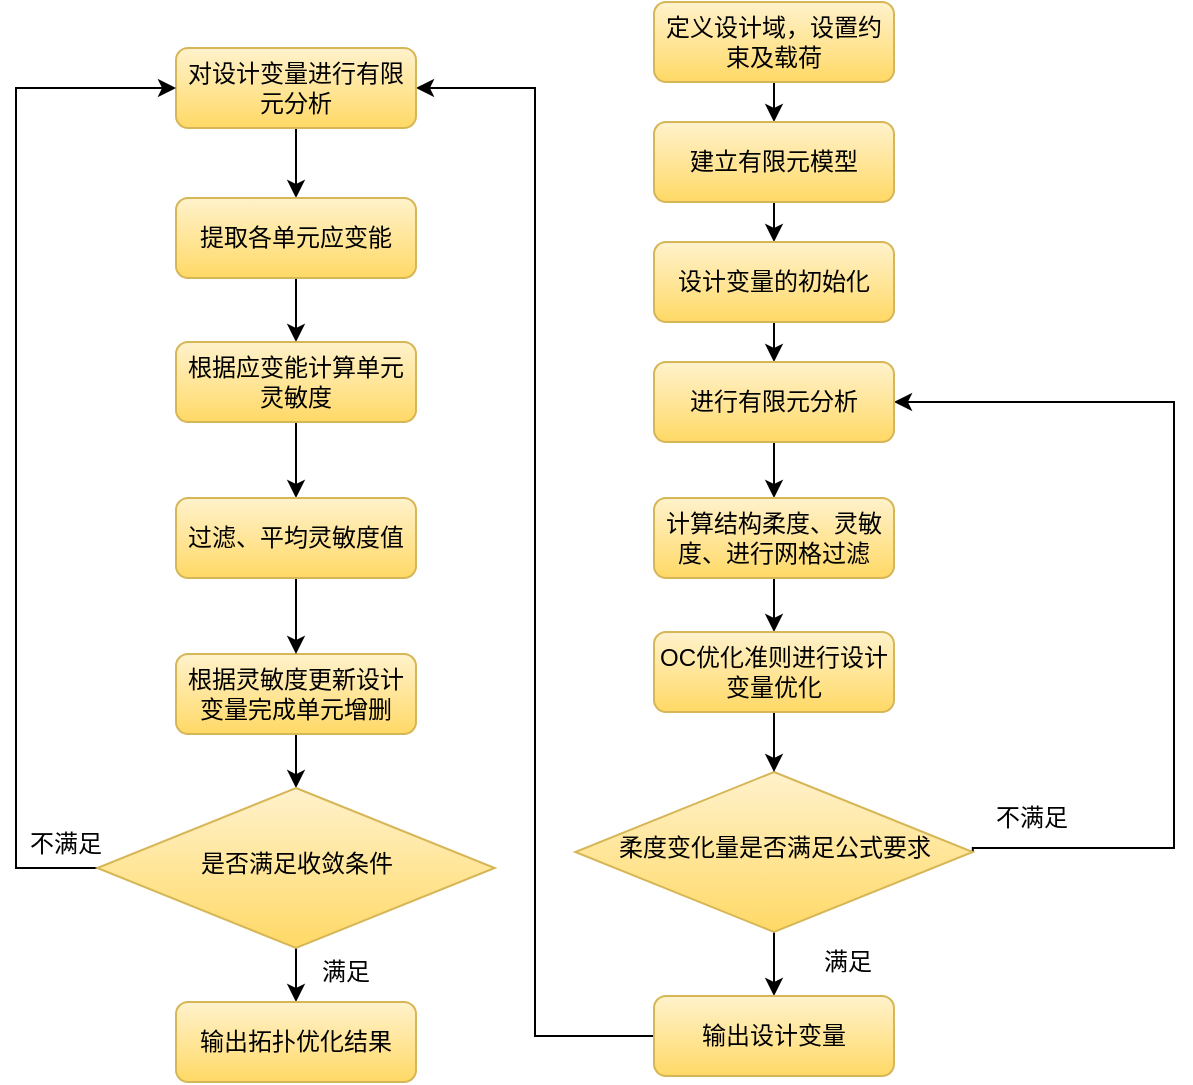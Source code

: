 <mxfile version="20.8.23" type="github">
  <diagram id="C5RBs43oDa-KdzZeNtuy" name="Page-1">
    <mxGraphModel dx="1434" dy="764" grid="0" gridSize="10" guides="1" tooltips="1" connect="1" arrows="1" fold="1" page="1" pageScale="1" pageWidth="827" pageHeight="1169" math="0" shadow="0">
      <root>
        <mxCell id="WIyWlLk6GJQsqaUBKTNV-0" />
        <mxCell id="WIyWlLk6GJQsqaUBKTNV-1" parent="WIyWlLk6GJQsqaUBKTNV-0" />
        <mxCell id="vmh0bnFjDrF1hgYEoPJp-18" style="edgeStyle=orthogonalEdgeStyle;rounded=0;orthogonalLoop=1;jettySize=auto;html=1;exitX=0.5;exitY=1;exitDx=0;exitDy=0;entryX=0.5;entryY=0;entryDx=0;entryDy=0;" edge="1" parent="WIyWlLk6GJQsqaUBKTNV-1" source="vmh0bnFjDrF1hgYEoPJp-19" target="vmh0bnFjDrF1hgYEoPJp-25">
          <mxGeometry relative="1" as="geometry" />
        </mxCell>
        <mxCell id="vmh0bnFjDrF1hgYEoPJp-19" value="定义设计域，设置约束及载荷" style="rounded=1;whiteSpace=wrap;html=1;fontSize=12;glass=0;strokeWidth=1;shadow=0;fillColor=#fff2cc;strokeColor=#d6b656;gradientColor=#ffd966;" vertex="1" parent="WIyWlLk6GJQsqaUBKTNV-1">
          <mxGeometry x="352" y="28" width="120" height="40" as="geometry" />
        </mxCell>
        <mxCell id="vmh0bnFjDrF1hgYEoPJp-20" style="edgeStyle=orthogonalEdgeStyle;rounded=0;orthogonalLoop=1;jettySize=auto;html=1;entryX=1;entryY=0.5;entryDx=0;entryDy=0;exitX=1;exitY=0.5;exitDx=0;exitDy=0;" edge="1" parent="WIyWlLk6GJQsqaUBKTNV-1" source="vmh0bnFjDrF1hgYEoPJp-22" target="vmh0bnFjDrF1hgYEoPJp-29">
          <mxGeometry relative="1" as="geometry">
            <Array as="points">
              <mxPoint x="612" y="451" />
              <mxPoint x="612" y="228" />
            </Array>
          </mxGeometry>
        </mxCell>
        <mxCell id="vmh0bnFjDrF1hgYEoPJp-21" style="edgeStyle=orthogonalEdgeStyle;rounded=0;orthogonalLoop=1;jettySize=auto;html=1;exitX=0.5;exitY=1;exitDx=0;exitDy=0;entryX=0.5;entryY=0;entryDx=0;entryDy=0;" edge="1" parent="WIyWlLk6GJQsqaUBKTNV-1" source="vmh0bnFjDrF1hgYEoPJp-22" target="vmh0bnFjDrF1hgYEoPJp-23">
          <mxGeometry relative="1" as="geometry" />
        </mxCell>
        <mxCell id="vmh0bnFjDrF1hgYEoPJp-22" value="柔度变化量是否满足公式要求" style="rhombus;whiteSpace=wrap;html=1;shadow=0;fontFamily=Helvetica;fontSize=12;align=center;strokeWidth=1;spacing=6;spacingTop=-4;fillColor=#fff2cc;gradientColor=#ffd966;strokeColor=#d6b656;" vertex="1" parent="WIyWlLk6GJQsqaUBKTNV-1">
          <mxGeometry x="312.63" y="413" width="198.75" height="80" as="geometry" />
        </mxCell>
        <mxCell id="vmh0bnFjDrF1hgYEoPJp-39" style="edgeStyle=orthogonalEdgeStyle;rounded=0;orthogonalLoop=1;jettySize=auto;html=1;entryX=1;entryY=0.5;entryDx=0;entryDy=0;" edge="1" parent="WIyWlLk6GJQsqaUBKTNV-1" source="vmh0bnFjDrF1hgYEoPJp-23" target="vmh0bnFjDrF1hgYEoPJp-38">
          <mxGeometry relative="1" as="geometry" />
        </mxCell>
        <mxCell id="vmh0bnFjDrF1hgYEoPJp-23" value="输出设计变量" style="rounded=1;whiteSpace=wrap;html=1;fontSize=12;glass=0;strokeWidth=1;shadow=0;fillColor=#fff2cc;gradientColor=#ffd966;strokeColor=#d6b656;" vertex="1" parent="WIyWlLk6GJQsqaUBKTNV-1">
          <mxGeometry x="352" y="525" width="120" height="40" as="geometry" />
        </mxCell>
        <mxCell id="vmh0bnFjDrF1hgYEoPJp-24" style="edgeStyle=orthogonalEdgeStyle;rounded=0;orthogonalLoop=1;jettySize=auto;html=1;exitX=0.5;exitY=1;exitDx=0;exitDy=0;entryX=0.5;entryY=0;entryDx=0;entryDy=0;" edge="1" parent="WIyWlLk6GJQsqaUBKTNV-1" source="vmh0bnFjDrF1hgYEoPJp-25" target="vmh0bnFjDrF1hgYEoPJp-27">
          <mxGeometry relative="1" as="geometry" />
        </mxCell>
        <mxCell id="vmh0bnFjDrF1hgYEoPJp-25" value="建立有限元模型" style="rounded=1;whiteSpace=wrap;html=1;fontSize=12;glass=0;strokeWidth=1;shadow=0;fillColor=#fff2cc;gradientColor=#ffd966;strokeColor=#d6b656;" vertex="1" parent="WIyWlLk6GJQsqaUBKTNV-1">
          <mxGeometry x="352" y="88" width="120" height="40" as="geometry" />
        </mxCell>
        <mxCell id="vmh0bnFjDrF1hgYEoPJp-26" style="edgeStyle=orthogonalEdgeStyle;rounded=0;orthogonalLoop=1;jettySize=auto;html=1;exitX=0.5;exitY=1;exitDx=0;exitDy=0;entryX=0.5;entryY=0;entryDx=0;entryDy=0;" edge="1" parent="WIyWlLk6GJQsqaUBKTNV-1" source="vmh0bnFjDrF1hgYEoPJp-27" target="vmh0bnFjDrF1hgYEoPJp-29">
          <mxGeometry relative="1" as="geometry" />
        </mxCell>
        <mxCell id="vmh0bnFjDrF1hgYEoPJp-27" value="设计变量的初始化" style="rounded=1;whiteSpace=wrap;html=1;fontSize=12;glass=0;strokeWidth=1;shadow=0;fillColor=#fff2cc;gradientColor=#ffd966;strokeColor=#d6b656;" vertex="1" parent="WIyWlLk6GJQsqaUBKTNV-1">
          <mxGeometry x="352" y="148" width="120" height="40" as="geometry" />
        </mxCell>
        <mxCell id="vmh0bnFjDrF1hgYEoPJp-28" style="edgeStyle=orthogonalEdgeStyle;rounded=0;orthogonalLoop=1;jettySize=auto;html=1;exitX=0.5;exitY=1;exitDx=0;exitDy=0;" edge="1" parent="WIyWlLk6GJQsqaUBKTNV-1" source="vmh0bnFjDrF1hgYEoPJp-29" target="vmh0bnFjDrF1hgYEoPJp-31">
          <mxGeometry relative="1" as="geometry" />
        </mxCell>
        <mxCell id="vmh0bnFjDrF1hgYEoPJp-29" value="进行有限元分析" style="rounded=1;whiteSpace=wrap;html=1;fontSize=12;glass=0;strokeWidth=1;shadow=0;fillColor=#fff2cc;gradientColor=#ffd966;strokeColor=#d6b656;" vertex="1" parent="WIyWlLk6GJQsqaUBKTNV-1">
          <mxGeometry x="352" y="208" width="120" height="40" as="geometry" />
        </mxCell>
        <mxCell id="vmh0bnFjDrF1hgYEoPJp-30" style="edgeStyle=orthogonalEdgeStyle;rounded=0;orthogonalLoop=1;jettySize=auto;html=1;exitX=0.5;exitY=1;exitDx=0;exitDy=0;" edge="1" parent="WIyWlLk6GJQsqaUBKTNV-1" source="vmh0bnFjDrF1hgYEoPJp-31">
          <mxGeometry relative="1" as="geometry">
            <mxPoint x="412" y="343" as="targetPoint" />
          </mxGeometry>
        </mxCell>
        <mxCell id="vmh0bnFjDrF1hgYEoPJp-31" value="计算结构柔度、灵敏度、进行网格过滤" style="rounded=1;whiteSpace=wrap;html=1;fontSize=12;glass=0;strokeWidth=1;shadow=0;fillColor=#fff2cc;gradientColor=#ffd966;strokeColor=#d6b656;" vertex="1" parent="WIyWlLk6GJQsqaUBKTNV-1">
          <mxGeometry x="352" y="276" width="120" height="40" as="geometry" />
        </mxCell>
        <mxCell id="vmh0bnFjDrF1hgYEoPJp-32" style="edgeStyle=orthogonalEdgeStyle;rounded=0;orthogonalLoop=1;jettySize=auto;html=1;exitX=0.5;exitY=1;exitDx=0;exitDy=0;entryX=0.5;entryY=0;entryDx=0;entryDy=0;" edge="1" parent="WIyWlLk6GJQsqaUBKTNV-1" source="vmh0bnFjDrF1hgYEoPJp-33" target="vmh0bnFjDrF1hgYEoPJp-22">
          <mxGeometry relative="1" as="geometry" />
        </mxCell>
        <mxCell id="vmh0bnFjDrF1hgYEoPJp-33" value="OC优化准则进行设计变量优化" style="rounded=1;whiteSpace=wrap;html=1;fontSize=12;glass=0;strokeWidth=1;shadow=0;fillColor=#fff2cc;gradientColor=#ffd966;strokeColor=#d6b656;" vertex="1" parent="WIyWlLk6GJQsqaUBKTNV-1">
          <mxGeometry x="352" y="343" width="120" height="40" as="geometry" />
        </mxCell>
        <mxCell id="vmh0bnFjDrF1hgYEoPJp-34" value="不满足" style="text;strokeColor=none;align=center;fillColor=none;html=1;verticalAlign=middle;whiteSpace=wrap;rounded=0;" vertex="1" parent="WIyWlLk6GJQsqaUBKTNV-1">
          <mxGeometry x="511" y="421" width="60" height="30" as="geometry" />
        </mxCell>
        <mxCell id="vmh0bnFjDrF1hgYEoPJp-35" value="满足" style="text;strokeColor=none;align=center;fillColor=none;html=1;verticalAlign=middle;whiteSpace=wrap;rounded=0;" vertex="1" parent="WIyWlLk6GJQsqaUBKTNV-1">
          <mxGeometry x="419" y="493" width="60" height="30" as="geometry" />
        </mxCell>
        <mxCell id="vmh0bnFjDrF1hgYEoPJp-42" style="edgeStyle=orthogonalEdgeStyle;rounded=0;orthogonalLoop=1;jettySize=auto;html=1;exitX=0.5;exitY=1;exitDx=0;exitDy=0;entryX=0.5;entryY=0;entryDx=0;entryDy=0;" edge="1" parent="WIyWlLk6GJQsqaUBKTNV-1" source="vmh0bnFjDrF1hgYEoPJp-38" target="vmh0bnFjDrF1hgYEoPJp-41">
          <mxGeometry relative="1" as="geometry" />
        </mxCell>
        <mxCell id="vmh0bnFjDrF1hgYEoPJp-38" value="对设计变量进行有限元分析" style="rounded=1;whiteSpace=wrap;html=1;fontSize=12;glass=0;strokeWidth=1;shadow=0;fillColor=#fff2cc;gradientColor=#ffd966;strokeColor=#d6b656;" vertex="1" parent="WIyWlLk6GJQsqaUBKTNV-1">
          <mxGeometry x="113" y="51" width="120" height="40" as="geometry" />
        </mxCell>
        <mxCell id="vmh0bnFjDrF1hgYEoPJp-47" value="" style="edgeStyle=orthogonalEdgeStyle;rounded=0;orthogonalLoop=1;jettySize=auto;html=1;" edge="1" parent="WIyWlLk6GJQsqaUBKTNV-1" source="vmh0bnFjDrF1hgYEoPJp-41" target="vmh0bnFjDrF1hgYEoPJp-46">
          <mxGeometry relative="1" as="geometry" />
        </mxCell>
        <mxCell id="vmh0bnFjDrF1hgYEoPJp-41" value="提取各单元应变能" style="rounded=1;whiteSpace=wrap;html=1;fontSize=12;glass=0;strokeWidth=1;shadow=0;fillColor=#fff2cc;gradientColor=#ffd966;strokeColor=#d6b656;" vertex="1" parent="WIyWlLk6GJQsqaUBKTNV-1">
          <mxGeometry x="113" y="126" width="120" height="40" as="geometry" />
        </mxCell>
        <mxCell id="vmh0bnFjDrF1hgYEoPJp-53" value="" style="edgeStyle=orthogonalEdgeStyle;rounded=0;orthogonalLoop=1;jettySize=auto;html=1;" edge="1" parent="WIyWlLk6GJQsqaUBKTNV-1" source="vmh0bnFjDrF1hgYEoPJp-43" target="vmh0bnFjDrF1hgYEoPJp-52">
          <mxGeometry relative="1" as="geometry" />
        </mxCell>
        <mxCell id="vmh0bnFjDrF1hgYEoPJp-43" value="根据灵敏度更新设计变量完成单元增删" style="rounded=1;whiteSpace=wrap;html=1;fontSize=12;glass=0;strokeWidth=1;shadow=0;fillColor=#fff2cc;gradientColor=#ffd966;strokeColor=#d6b656;" vertex="1" parent="WIyWlLk6GJQsqaUBKTNV-1">
          <mxGeometry x="113" y="354" width="120" height="40" as="geometry" />
        </mxCell>
        <mxCell id="vmh0bnFjDrF1hgYEoPJp-50" value="" style="edgeStyle=orthogonalEdgeStyle;rounded=0;orthogonalLoop=1;jettySize=auto;html=1;" edge="1" parent="WIyWlLk6GJQsqaUBKTNV-1" source="vmh0bnFjDrF1hgYEoPJp-46" target="vmh0bnFjDrF1hgYEoPJp-48">
          <mxGeometry relative="1" as="geometry" />
        </mxCell>
        <mxCell id="vmh0bnFjDrF1hgYEoPJp-46" value="根据应变能计算单元灵敏度" style="rounded=1;whiteSpace=wrap;html=1;fontSize=12;glass=0;strokeWidth=1;shadow=0;fillColor=#fff2cc;gradientColor=#ffd966;strokeColor=#d6b656;" vertex="1" parent="WIyWlLk6GJQsqaUBKTNV-1">
          <mxGeometry x="113" y="198" width="120" height="40" as="geometry" />
        </mxCell>
        <mxCell id="vmh0bnFjDrF1hgYEoPJp-51" value="" style="edgeStyle=orthogonalEdgeStyle;rounded=0;orthogonalLoop=1;jettySize=auto;html=1;" edge="1" parent="WIyWlLk6GJQsqaUBKTNV-1" source="vmh0bnFjDrF1hgYEoPJp-48" target="vmh0bnFjDrF1hgYEoPJp-43">
          <mxGeometry relative="1" as="geometry" />
        </mxCell>
        <mxCell id="vmh0bnFjDrF1hgYEoPJp-48" value="过滤、平均灵敏度值" style="rounded=1;whiteSpace=wrap;html=1;fontSize=12;glass=0;strokeWidth=1;shadow=0;fillColor=#fff2cc;gradientColor=#ffd966;strokeColor=#d6b656;" vertex="1" parent="WIyWlLk6GJQsqaUBKTNV-1">
          <mxGeometry x="113" y="276" width="120" height="40" as="geometry" />
        </mxCell>
        <mxCell id="vmh0bnFjDrF1hgYEoPJp-54" style="edgeStyle=orthogonalEdgeStyle;rounded=0;orthogonalLoop=1;jettySize=auto;html=1;entryX=0;entryY=0.5;entryDx=0;entryDy=0;" edge="1" parent="WIyWlLk6GJQsqaUBKTNV-1" source="vmh0bnFjDrF1hgYEoPJp-52" target="vmh0bnFjDrF1hgYEoPJp-38">
          <mxGeometry relative="1" as="geometry">
            <Array as="points">
              <mxPoint x="33" y="461" />
              <mxPoint x="33" y="71" />
            </Array>
          </mxGeometry>
        </mxCell>
        <mxCell id="vmh0bnFjDrF1hgYEoPJp-57" value="" style="edgeStyle=orthogonalEdgeStyle;rounded=0;orthogonalLoop=1;jettySize=auto;html=1;" edge="1" parent="WIyWlLk6GJQsqaUBKTNV-1" source="vmh0bnFjDrF1hgYEoPJp-52" target="vmh0bnFjDrF1hgYEoPJp-56">
          <mxGeometry relative="1" as="geometry" />
        </mxCell>
        <mxCell id="vmh0bnFjDrF1hgYEoPJp-52" value="是否满足收敛条件" style="rhombus;whiteSpace=wrap;html=1;shadow=0;fontFamily=Helvetica;fontSize=12;align=center;strokeWidth=1;spacing=6;spacingTop=-4;fillColor=#fff2cc;gradientColor=#ffd966;strokeColor=#d6b656;" vertex="1" parent="WIyWlLk6GJQsqaUBKTNV-1">
          <mxGeometry x="73.63" y="421" width="198.75" height="80" as="geometry" />
        </mxCell>
        <mxCell id="vmh0bnFjDrF1hgYEoPJp-55" value="不满足" style="text;strokeColor=none;align=center;fillColor=none;html=1;verticalAlign=middle;whiteSpace=wrap;rounded=0;" vertex="1" parent="WIyWlLk6GJQsqaUBKTNV-1">
          <mxGeometry x="28" y="434" width="60" height="30" as="geometry" />
        </mxCell>
        <mxCell id="vmh0bnFjDrF1hgYEoPJp-56" value="输出拓扑优化结果" style="rounded=1;whiteSpace=wrap;html=1;fontSize=12;glass=0;strokeWidth=1;shadow=0;fillColor=#fff2cc;gradientColor=#ffd966;strokeColor=#d6b656;" vertex="1" parent="WIyWlLk6GJQsqaUBKTNV-1">
          <mxGeometry x="113.01" y="528" width="120" height="40" as="geometry" />
        </mxCell>
        <mxCell id="vmh0bnFjDrF1hgYEoPJp-58" value="满足" style="text;strokeColor=none;align=center;fillColor=none;html=1;verticalAlign=middle;whiteSpace=wrap;rounded=0;" vertex="1" parent="WIyWlLk6GJQsqaUBKTNV-1">
          <mxGeometry x="168" y="498" width="60" height="30" as="geometry" />
        </mxCell>
      </root>
    </mxGraphModel>
  </diagram>
</mxfile>
